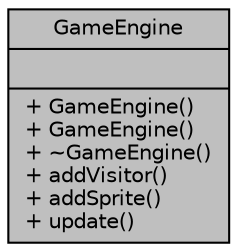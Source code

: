 digraph "GameEngine"
{
 // LATEX_PDF_SIZE
  edge [fontname="Helvetica",fontsize="10",labelfontname="Helvetica",labelfontsize="10"];
  node [fontname="Helvetica",fontsize="10",shape=record];
  Node1 [label="{GameEngine\n||+ GameEngine()\l+ GameEngine()\l+ ~GameEngine()\l+ addVisitor()\l+ addSprite()\l+ update()\l}",height=0.2,width=0.4,color="black", fillcolor="grey75", style="filled", fontcolor="black",tooltip=" "];
}
